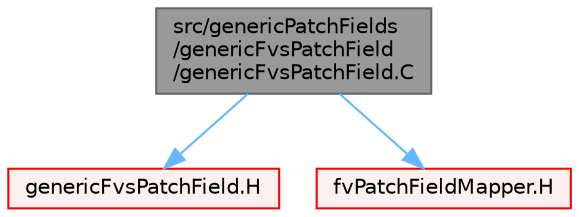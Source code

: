 digraph "src/genericPatchFields/genericFvsPatchField/genericFvsPatchField.C"
{
 // LATEX_PDF_SIZE
  bgcolor="transparent";
  edge [fontname=Helvetica,fontsize=10,labelfontname=Helvetica,labelfontsize=10];
  node [fontname=Helvetica,fontsize=10,shape=box,height=0.2,width=0.4];
  Node1 [id="Node000001",label="src/genericPatchFields\l/genericFvsPatchField\l/genericFvsPatchField.C",height=0.2,width=0.4,color="gray40", fillcolor="grey60", style="filled", fontcolor="black",tooltip=" "];
  Node1 -> Node2 [id="edge1_Node000001_Node000002",color="steelblue1",style="solid",tooltip=" "];
  Node2 [id="Node000002",label="genericFvsPatchField.H",height=0.2,width=0.4,color="red", fillcolor="#FFF0F0", style="filled",URL="$genericFvsPatchField_8H.html",tooltip=" "];
  Node1 -> Node281 [id="edge2_Node000001_Node000281",color="steelblue1",style="solid",tooltip=" "];
  Node281 [id="Node000281",label="fvPatchFieldMapper.H",height=0.2,width=0.4,color="red", fillcolor="#FFF0F0", style="filled",URL="$fvPatchFieldMapper_8H.html",tooltip=" "];
}
